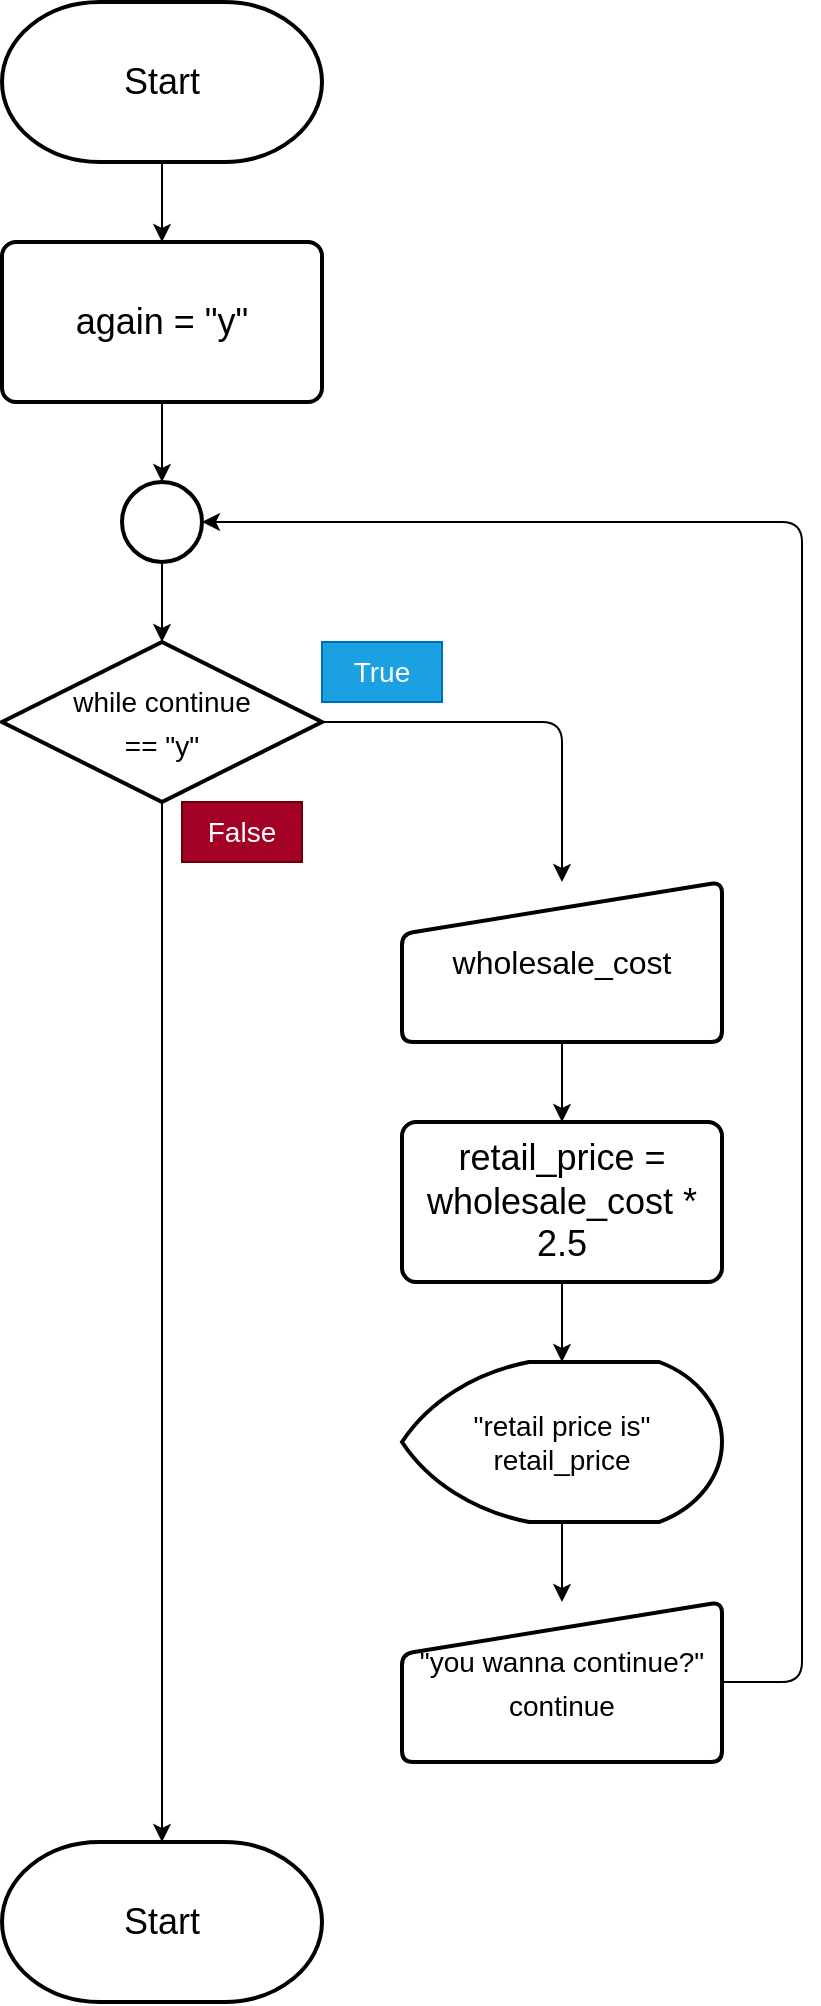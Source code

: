 <mxfile>
    <diagram id="KsBzxI8rdyxz33ZLg1YF" name="Page-1">
        <mxGraphModel dx="1130" dy="825" grid="1" gridSize="10" guides="1" tooltips="1" connect="1" arrows="1" fold="1" page="0" pageScale="1" pageWidth="850" pageHeight="1100" math="0" shadow="0">
            <root>
                <mxCell id="0"/>
                <mxCell id="1" parent="0"/>
                <mxCell id="4" value="" style="edgeStyle=none;html=1;fontSize=18;" edge="1" parent="1" source="2" target="3">
                    <mxGeometry relative="1" as="geometry"/>
                </mxCell>
                <mxCell id="2" value="&lt;font style=&quot;font-size: 18px;&quot;&gt;Start&lt;/font&gt;" style="strokeWidth=2;html=1;shape=mxgraph.flowchart.terminator;whiteSpace=wrap;" vertex="1" parent="1">
                    <mxGeometry x="320" y="80" width="160" height="80" as="geometry"/>
                </mxCell>
                <mxCell id="13" value="" style="edgeStyle=none;html=1;fontSize=18;" edge="1" parent="1" source="3" target="6">
                    <mxGeometry relative="1" as="geometry"/>
                </mxCell>
                <mxCell id="3" value="again = &quot;y&quot;" style="rounded=1;whiteSpace=wrap;html=1;absoluteArcSize=1;arcSize=14;strokeWidth=2;fontSize=18;" vertex="1" parent="1">
                    <mxGeometry x="320" y="200" width="160" height="80" as="geometry"/>
                </mxCell>
                <mxCell id="8" style="edgeStyle=none;html=1;entryX=0.5;entryY=0;entryDx=0;entryDy=0;fontSize=18;" edge="1" parent="1" source="5" target="7">
                    <mxGeometry relative="1" as="geometry">
                        <Array as="points">
                            <mxPoint x="600" y="440"/>
                        </Array>
                    </mxGeometry>
                </mxCell>
                <mxCell id="21" style="edgeStyle=none;html=1;entryX=0.5;entryY=0;entryDx=0;entryDy=0;entryPerimeter=0;fontSize=14;" edge="1" parent="1" source="5" target="20">
                    <mxGeometry relative="1" as="geometry"/>
                </mxCell>
                <mxCell id="5" value="&lt;font style=&quot;font-size: 14px;&quot;&gt;while continue &lt;br&gt;== &quot;y&quot;&lt;/font&gt;" style="strokeWidth=2;html=1;shape=mxgraph.flowchart.decision;whiteSpace=wrap;fontSize=18;" vertex="1" parent="1">
                    <mxGeometry x="320" y="400" width="160" height="80" as="geometry"/>
                </mxCell>
                <mxCell id="12" value="" style="edgeStyle=none;html=1;fontSize=18;" edge="1" parent="1" source="6" target="5">
                    <mxGeometry relative="1" as="geometry"/>
                </mxCell>
                <mxCell id="6" value="" style="strokeWidth=2;html=1;shape=mxgraph.flowchart.start_2;whiteSpace=wrap;fontSize=18;" vertex="1" parent="1">
                    <mxGeometry x="380" y="320" width="40" height="40" as="geometry"/>
                </mxCell>
                <mxCell id="10" value="" style="edgeStyle=none;html=1;fontSize=18;" edge="1" parent="1" source="7" target="9">
                    <mxGeometry relative="1" as="geometry"/>
                </mxCell>
                <mxCell id="7" value="&lt;font size=&quot;3&quot;&gt;wholesale_cost&lt;/font&gt;" style="html=1;strokeWidth=2;shape=manualInput;whiteSpace=wrap;rounded=1;size=26;arcSize=11;fontSize=14;" vertex="1" parent="1">
                    <mxGeometry x="520" y="520" width="160" height="80" as="geometry"/>
                </mxCell>
                <mxCell id="17" value="" style="edgeStyle=none;html=1;fontSize=14;" edge="1" parent="1" source="9" target="16">
                    <mxGeometry relative="1" as="geometry"/>
                </mxCell>
                <mxCell id="9" value="retail_price = wholesale_cost * 2.5" style="rounded=1;whiteSpace=wrap;html=1;absoluteArcSize=1;arcSize=14;strokeWidth=2;fontSize=18;" vertex="1" parent="1">
                    <mxGeometry x="520" y="640" width="160" height="80" as="geometry"/>
                </mxCell>
                <mxCell id="19" style="edgeStyle=none;html=1;entryX=1;entryY=0.5;entryDx=0;entryDy=0;entryPerimeter=0;fontSize=14;" edge="1" parent="1" source="14" target="6">
                    <mxGeometry relative="1" as="geometry">
                        <Array as="points">
                            <mxPoint x="720" y="920"/>
                            <mxPoint x="720" y="340"/>
                        </Array>
                    </mxGeometry>
                </mxCell>
                <mxCell id="14" value="&lt;font style=&quot;font-size: 14px;&quot;&gt;&quot;you wanna continue?&quot;&lt;br&gt;continue&lt;br&gt;&lt;/font&gt;" style="html=1;strokeWidth=2;shape=manualInput;whiteSpace=wrap;rounded=1;size=26;arcSize=11;fontSize=18;" vertex="1" parent="1">
                    <mxGeometry x="520" y="880" width="160" height="80" as="geometry"/>
                </mxCell>
                <mxCell id="18" value="" style="edgeStyle=none;html=1;fontSize=14;" edge="1" parent="1" source="16" target="14">
                    <mxGeometry relative="1" as="geometry"/>
                </mxCell>
                <mxCell id="16" value="&quot;retail price is&quot;&lt;br&gt;retail_price" style="strokeWidth=2;html=1;shape=mxgraph.flowchart.display;whiteSpace=wrap;fontSize=14;" vertex="1" parent="1">
                    <mxGeometry x="520" y="760" width="160" height="80" as="geometry"/>
                </mxCell>
                <mxCell id="20" value="&lt;font style=&quot;font-size: 18px;&quot;&gt;Start&lt;/font&gt;" style="strokeWidth=2;html=1;shape=mxgraph.flowchart.terminator;whiteSpace=wrap;" vertex="1" parent="1">
                    <mxGeometry x="320" y="1000" width="160" height="80" as="geometry"/>
                </mxCell>
                <mxCell id="22" value="True" style="text;html=1;strokeColor=#006EAF;fillColor=#1ba1e2;align=center;verticalAlign=middle;whiteSpace=wrap;rounded=0;fontSize=14;fontColor=#ffffff;" vertex="1" parent="1">
                    <mxGeometry x="480" y="400" width="60" height="30" as="geometry"/>
                </mxCell>
                <mxCell id="23" value="False" style="text;html=1;strokeColor=#6F0000;fillColor=#a20025;align=center;verticalAlign=middle;whiteSpace=wrap;rounded=0;fontSize=14;fontColor=#ffffff;" vertex="1" parent="1">
                    <mxGeometry x="410" y="480" width="60" height="30" as="geometry"/>
                </mxCell>
            </root>
        </mxGraphModel>
    </diagram>
</mxfile>